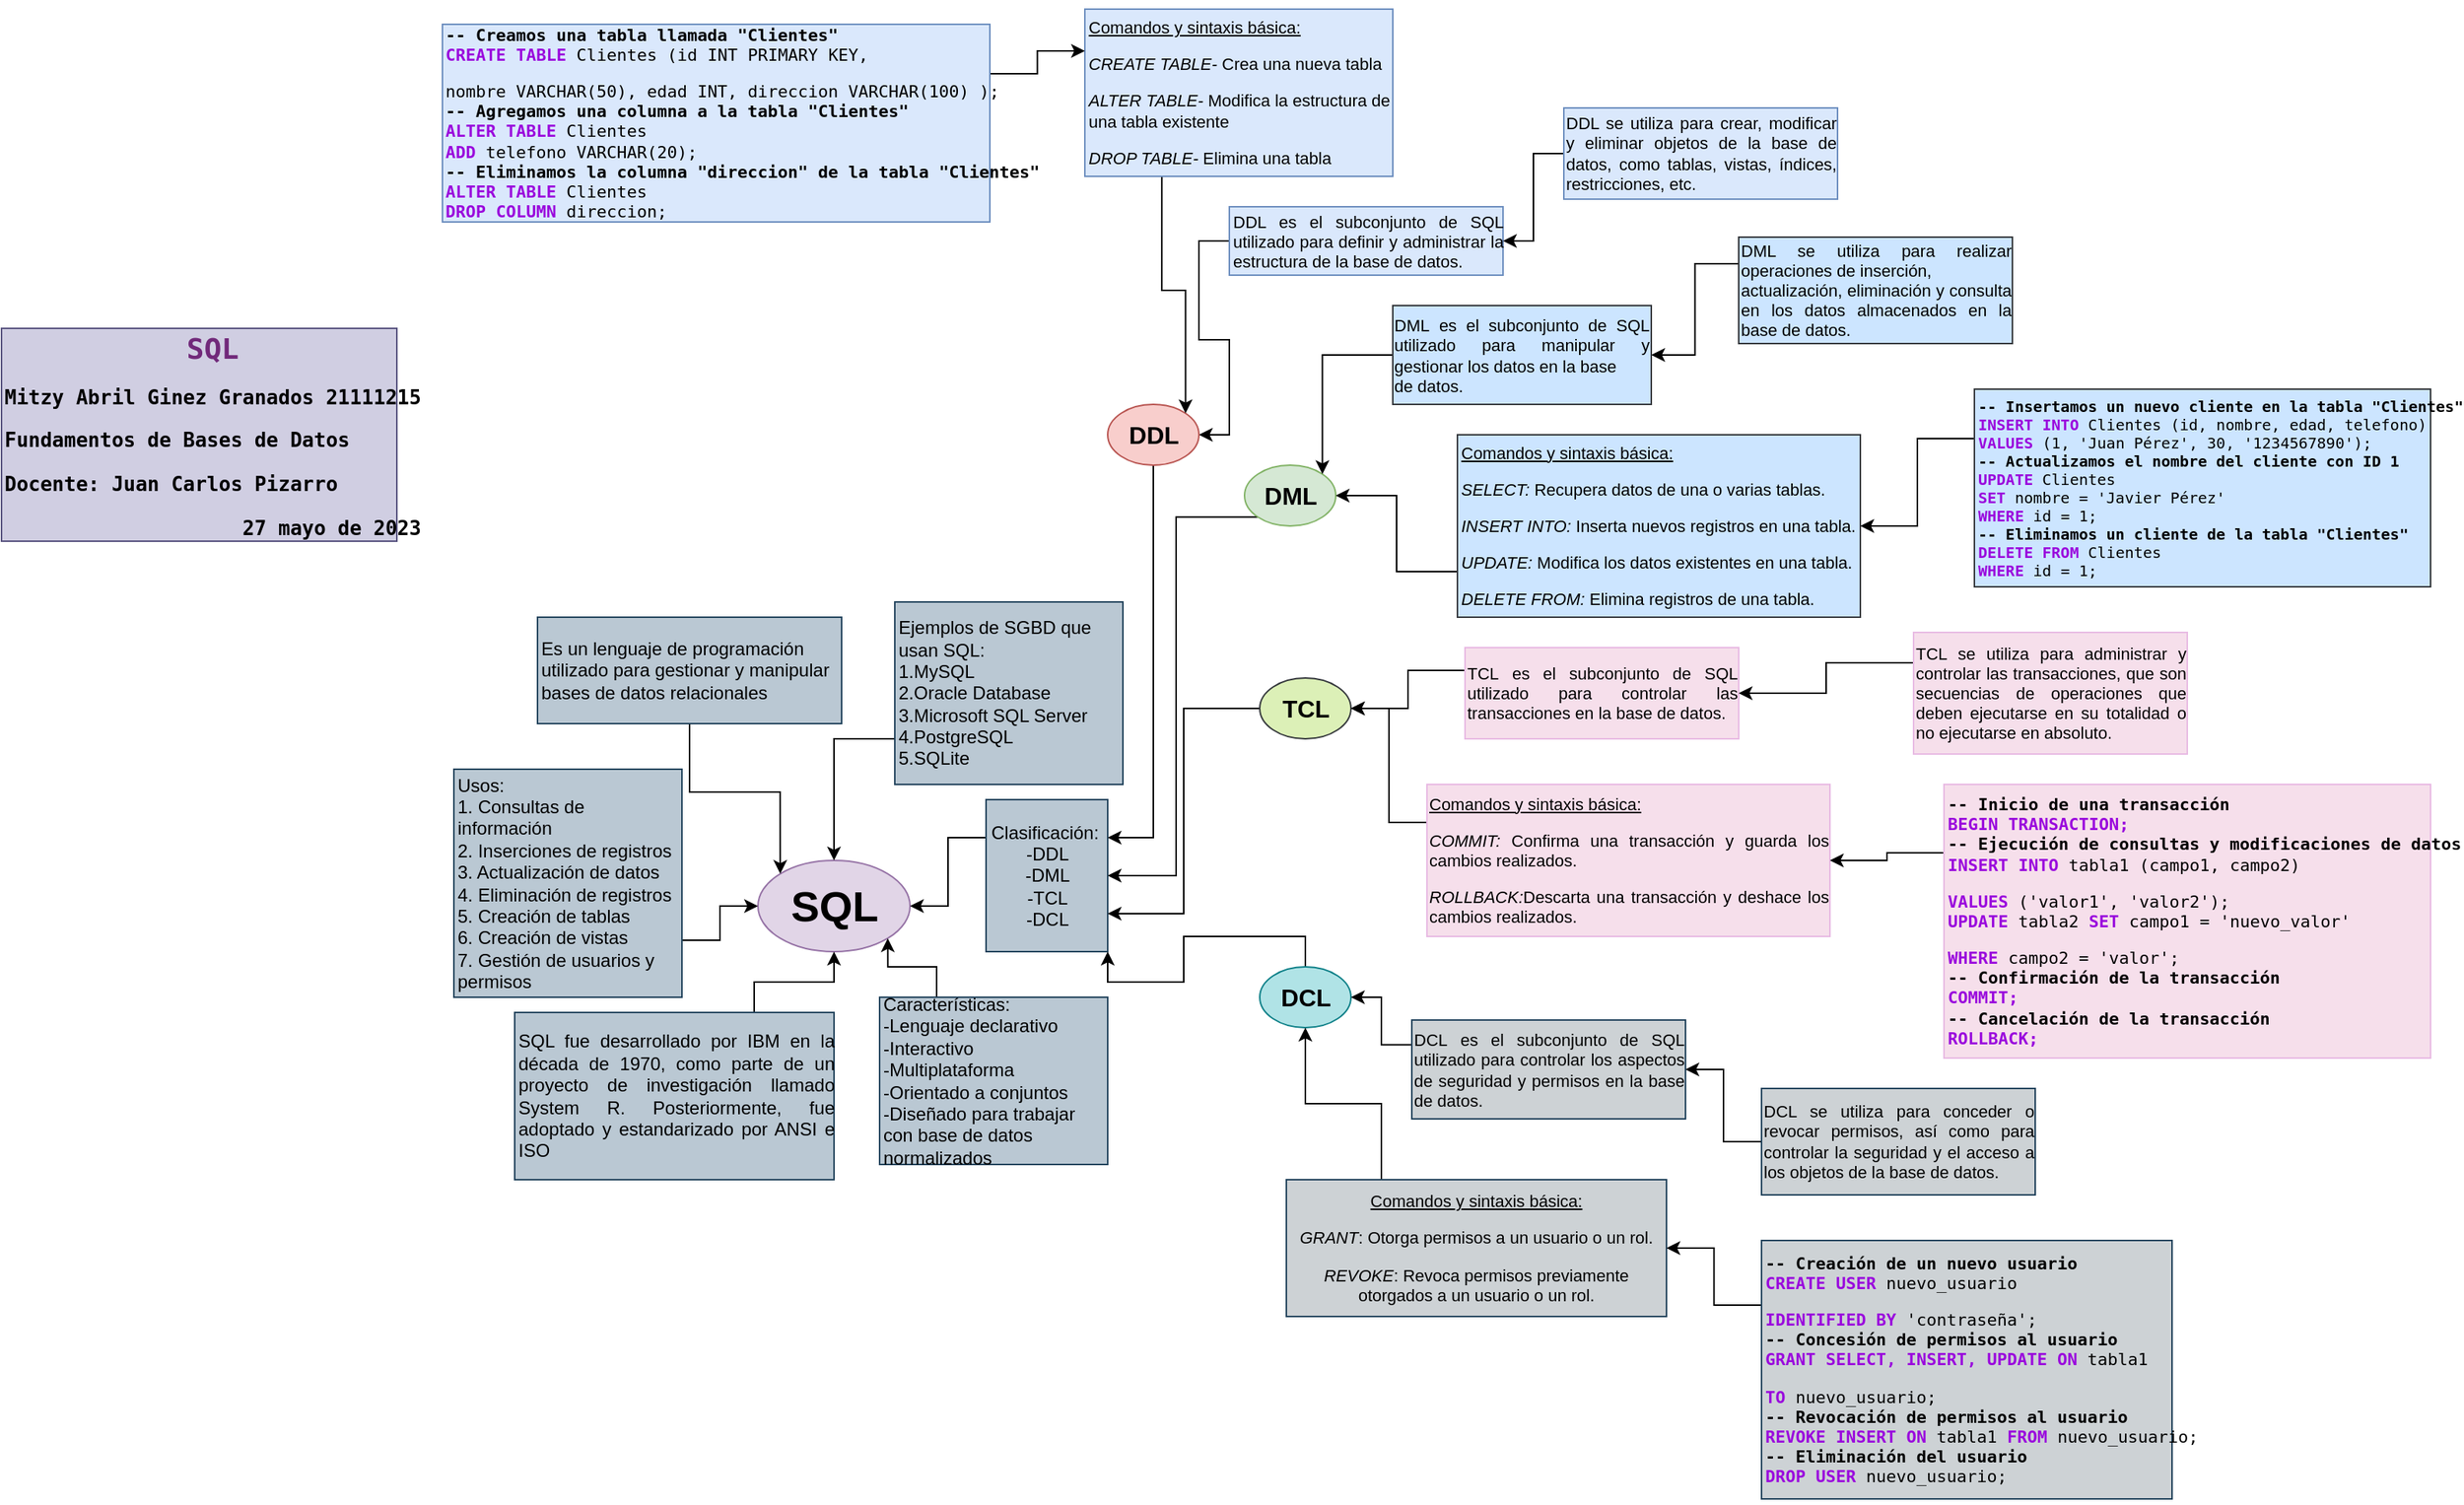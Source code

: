 <mxfile version="21.3.3" type="github">
  <diagram name="Página-1" id="E3nrdJWmG3Kb5b5u3Q0t">
    <mxGraphModel dx="1639" dy="892" grid="1" gridSize="10" guides="1" tooltips="1" connect="1" arrows="1" fold="1" page="1" pageScale="1" pageWidth="1920" pageHeight="1200" math="0" shadow="0">
      <root>
        <mxCell id="0" />
        <mxCell id="1" parent="0" />
        <mxCell id="5HQuOfy9uzw0ojz_F421-1" value="SQL" style="ellipse;whiteSpace=wrap;html=1;fontStyle=1;fontSize=28;fillColor=#e1d5e7;strokeColor=#9673a6;" parent="1" vertex="1">
          <mxGeometry x="527.5" y="750" width="100" height="60" as="geometry" />
        </mxCell>
        <mxCell id="dByg2tmHRFt6TUfzqxwh-21" style="edgeStyle=orthogonalEdgeStyle;rounded=0;orthogonalLoop=1;jettySize=auto;html=1;exitX=0.5;exitY=1;exitDx=0;exitDy=0;entryX=0;entryY=0;entryDx=0;entryDy=0;" edge="1" parent="1" source="5HQuOfy9uzw0ojz_F421-3" target="5HQuOfy9uzw0ojz_F421-1">
          <mxGeometry relative="1" as="geometry" />
        </mxCell>
        <mxCell id="5HQuOfy9uzw0ojz_F421-3" value="Es un lenguaje de programación utilizado para gestionar y manipular bases de datos relacionales" style="text;html=1;strokeColor=#23445d;fillColor=#bac8d3;align=left;verticalAlign=middle;whiteSpace=wrap;rounded=0;" parent="1" vertex="1">
          <mxGeometry x="382.5" y="590" width="200" height="70" as="geometry" />
        </mxCell>
        <mxCell id="dByg2tmHRFt6TUfzqxwh-19" style="edgeStyle=orthogonalEdgeStyle;rounded=0;orthogonalLoop=1;jettySize=auto;html=1;exitX=0.75;exitY=0;exitDx=0;exitDy=0;entryX=0.5;entryY=1;entryDx=0;entryDy=0;" edge="1" parent="1" source="5HQuOfy9uzw0ojz_F421-4" target="5HQuOfy9uzw0ojz_F421-1">
          <mxGeometry relative="1" as="geometry" />
        </mxCell>
        <mxCell id="5HQuOfy9uzw0ojz_F421-4" value="&lt;div style=&quot;text-align: justify;&quot;&gt;&lt;span style=&quot;background-color: initial;&quot;&gt;SQL &lt;/span&gt;&lt;span style=&quot;background-color: initial;&quot;&gt;fue desarrollado por IBM en la década de 1970, como parte de un proyecto de &lt;/span&gt;&lt;span style=&quot;background-color: initial;&quot;&gt;investigación llamado System R. Posteriormente, fue adoptado y estandarizado &lt;/span&gt;&lt;span style=&quot;background-color: initial;&quot;&gt;por ANSI e ISO&lt;/span&gt;&lt;/div&gt;" style="text;html=1;strokeColor=#23445d;fillColor=#bac8d3;align=left;verticalAlign=middle;whiteSpace=wrap;rounded=0;" parent="1" vertex="1">
          <mxGeometry x="367.5" y="850" width="210" height="110" as="geometry" />
        </mxCell>
        <mxCell id="dByg2tmHRFt6TUfzqxwh-18" style="edgeStyle=orthogonalEdgeStyle;rounded=0;orthogonalLoop=1;jettySize=auto;html=1;exitX=0.25;exitY=0;exitDx=0;exitDy=0;entryX=1;entryY=1;entryDx=0;entryDy=0;" edge="1" parent="1" source="5HQuOfy9uzw0ojz_F421-5" target="5HQuOfy9uzw0ojz_F421-1">
          <mxGeometry relative="1" as="geometry" />
        </mxCell>
        <mxCell id="5HQuOfy9uzw0ojz_F421-5" value="Características:&amp;nbsp;&lt;br&gt;-Lenguaje declarativo&lt;br&gt;-Interactivo&amp;nbsp;&lt;br&gt;-Multiplataforma&lt;br&gt;-Orientado a conjuntos&lt;br&gt;-Diseñado para trabajar con base de datos normalizados" style="text;html=1;strokeColor=#23445d;fillColor=#bac8d3;align=left;verticalAlign=middle;whiteSpace=wrap;rounded=0;" parent="1" vertex="1">
          <mxGeometry x="607.5" y="840" width="150" height="110" as="geometry" />
        </mxCell>
        <mxCell id="dByg2tmHRFt6TUfzqxwh-17" style="edgeStyle=orthogonalEdgeStyle;rounded=0;orthogonalLoop=1;jettySize=auto;html=1;exitX=0;exitY=0.25;exitDx=0;exitDy=0;" edge="1" parent="1" source="5HQuOfy9uzw0ojz_F421-6" target="5HQuOfy9uzw0ojz_F421-1">
          <mxGeometry relative="1" as="geometry" />
        </mxCell>
        <mxCell id="5HQuOfy9uzw0ojz_F421-6" value="Clasificación:&amp;nbsp;&lt;br&gt;-DDL&lt;br&gt;-DML&lt;br&gt;-TCL&lt;br&gt;-DCL" style="text;html=1;strokeColor=#23445d;fillColor=#bac8d3;align=center;verticalAlign=middle;whiteSpace=wrap;rounded=0;" parent="1" vertex="1">
          <mxGeometry x="677.5" y="710" width="80" height="100" as="geometry" />
        </mxCell>
        <mxCell id="dByg2tmHRFt6TUfzqxwh-20" style="edgeStyle=orthogonalEdgeStyle;rounded=0;orthogonalLoop=1;jettySize=auto;html=1;exitX=1;exitY=0.75;exitDx=0;exitDy=0;entryX=0;entryY=0.5;entryDx=0;entryDy=0;" edge="1" parent="1" source="5HQuOfy9uzw0ojz_F421-7" target="5HQuOfy9uzw0ojz_F421-1">
          <mxGeometry relative="1" as="geometry" />
        </mxCell>
        <mxCell id="5HQuOfy9uzw0ojz_F421-7" value="Usos:&lt;br&gt;1. Consultas de información&lt;br&gt;2. Inserciones de registros&lt;br&gt;3. Actualización de datos&lt;br&gt;4. Eliminación de registros&lt;br&gt;5. Creación de tablas&lt;br&gt;6. Creación de vistas&lt;br&gt;7. Gestión de usuarios y permisos" style="text;html=1;strokeColor=#23445d;fillColor=#bac8d3;align=left;verticalAlign=middle;whiteSpace=wrap;rounded=0;" parent="1" vertex="1">
          <mxGeometry x="327.5" y="690" width="150" height="150" as="geometry" />
        </mxCell>
        <mxCell id="dByg2tmHRFt6TUfzqxwh-16" style="edgeStyle=orthogonalEdgeStyle;rounded=0;orthogonalLoop=1;jettySize=auto;html=1;exitX=0;exitY=0.75;exitDx=0;exitDy=0;entryX=0.5;entryY=0;entryDx=0;entryDy=0;" edge="1" parent="1" source="5HQuOfy9uzw0ojz_F421-8" target="5HQuOfy9uzw0ojz_F421-1">
          <mxGeometry relative="1" as="geometry" />
        </mxCell>
        <mxCell id="5HQuOfy9uzw0ojz_F421-8" value="Ejemplos de SGBD que usan SQL:&lt;br&gt;1.MySQL&lt;br&gt;2.Oracle Database&lt;br&gt;3.Microsoft SQL Server&lt;br&gt;4.PostgreSQL&lt;br&gt;5.SQLite" style="text;html=1;strokeColor=#23445d;fillColor=#bac8d3;align=left;verticalAlign=middle;whiteSpace=wrap;rounded=0;" parent="1" vertex="1">
          <mxGeometry x="617.5" y="580" width="150" height="120" as="geometry" />
        </mxCell>
        <mxCell id="dByg2tmHRFt6TUfzqxwh-25" style="edgeStyle=orthogonalEdgeStyle;rounded=0;orthogonalLoop=1;jettySize=auto;html=1;exitX=0;exitY=0.5;exitDx=0;exitDy=0;entryX=1;entryY=0.5;entryDx=0;entryDy=0;" edge="1" parent="1" source="5HQuOfy9uzw0ojz_F421-9" target="5HQuOfy9uzw0ojz_F421-10">
          <mxGeometry relative="1" as="geometry" />
        </mxCell>
        <mxCell id="5HQuOfy9uzw0ojz_F421-9" value="&lt;div style=&quot;text-align: justify; font-size: 11px;&quot;&gt;&lt;span style=&quot;background-color: initial; font-size: 11px;&quot;&gt;DDL es el subconjunto de SQL utilizado para definir y&amp;nbsp;&lt;/span&gt;&lt;span style=&quot;background-color: initial; font-size: 11px;&quot;&gt;administrar la estructura de la base de datos.&lt;/span&gt;&lt;/div&gt;" style="text;html=1;strokeColor=#6c8ebf;fillColor=#dae8fc;align=left;verticalAlign=middle;whiteSpace=wrap;rounded=0;fontSize=11;" parent="1" vertex="1">
          <mxGeometry x="837.5" y="320" width="180" height="45" as="geometry" />
        </mxCell>
        <mxCell id="dByg2tmHRFt6TUfzqxwh-22" style="edgeStyle=orthogonalEdgeStyle;rounded=0;orthogonalLoop=1;jettySize=auto;html=1;exitX=0.5;exitY=1;exitDx=0;exitDy=0;entryX=1;entryY=0.25;entryDx=0;entryDy=0;" edge="1" parent="1" source="5HQuOfy9uzw0ojz_F421-10" target="5HQuOfy9uzw0ojz_F421-6">
          <mxGeometry relative="1" as="geometry" />
        </mxCell>
        <mxCell id="5HQuOfy9uzw0ojz_F421-10" value="DDL" style="ellipse;whiteSpace=wrap;html=1;fontStyle=1;fontSize=16;fillColor=#f8cecc;strokeColor=#b85450;" parent="1" vertex="1">
          <mxGeometry x="757.5" y="450" width="60" height="40" as="geometry" />
        </mxCell>
        <mxCell id="dByg2tmHRFt6TUfzqxwh-38" style="edgeStyle=orthogonalEdgeStyle;rounded=0;orthogonalLoop=1;jettySize=auto;html=1;exitX=0;exitY=0.5;exitDx=0;exitDy=0;entryX=1;entryY=0.5;entryDx=0;entryDy=0;" edge="1" parent="1" source="5HQuOfy9uzw0ojz_F421-11" target="5HQuOfy9uzw0ojz_F421-9">
          <mxGeometry relative="1" as="geometry" />
        </mxCell>
        <mxCell id="5HQuOfy9uzw0ojz_F421-11" value="&lt;p class=&quot;MsoNormal&quot; style=&quot;font-size: 11px;&quot;&gt;&lt;/p&gt;&lt;div style=&quot;text-align: justify; font-size: 11px;&quot;&gt;&lt;span style=&quot;background-color: initial; font-size: 11px;&quot;&gt;DDL se utiliza para crear, modificar y eliminar objetos de&amp;nbsp;&lt;/span&gt;&lt;span style=&quot;background-color: initial;&quot;&gt;la base de datos, como tablas, vistas, índices, restricciones, etc.&lt;/span&gt;&lt;/div&gt;&lt;p style=&quot;font-size: 11px;&quot;&gt;&lt;/p&gt;" style="text;html=1;strokeColor=#6c8ebf;fillColor=#dae8fc;align=center;verticalAlign=middle;whiteSpace=wrap;rounded=0;fontSize=11;" parent="1" vertex="1">
          <mxGeometry x="1057.5" y="255" width="180" height="60" as="geometry" />
        </mxCell>
        <mxCell id="dByg2tmHRFt6TUfzqxwh-31" style="edgeStyle=orthogonalEdgeStyle;rounded=0;orthogonalLoop=1;jettySize=auto;html=1;exitX=0.25;exitY=1;exitDx=0;exitDy=0;entryX=1;entryY=0;entryDx=0;entryDy=0;" edge="1" parent="1" source="5HQuOfy9uzw0ojz_F421-12" target="5HQuOfy9uzw0ojz_F421-10">
          <mxGeometry relative="1" as="geometry" />
        </mxCell>
        <mxCell id="5HQuOfy9uzw0ojz_F421-12" value="&lt;p class=&quot;MsoNormal&quot; style=&quot;font-size: 11px;&quot;&gt;&lt;u&gt;Comandos y sintaxis básica:&lt;/u&gt;&lt;/p&gt;&lt;p class=&quot;MsoNormal&quot; style=&quot;font-size: 11px;&quot;&gt;&lt;i&gt;CREATE TABLE-&lt;/i&gt; Crea una nueva tabla&lt;/p&gt;&lt;p class=&quot;MsoNormal&quot; style=&quot;font-size: 11px;&quot;&gt;&lt;i&gt;ALTER TABLE-&lt;/i&gt; Modifica la estructura de una tabla existente&lt;/p&gt;&lt;p class=&quot;MsoNormal&quot; style=&quot;font-size: 11px;&quot;&gt;&lt;i&gt;DROP TABLE-&lt;/i&gt; Elimina una tabla&amp;nbsp;&lt;/p&gt;" style="text;html=1;align=left;verticalAlign=middle;whiteSpace=wrap;rounded=0;fillColor=#dae8fc;strokeColor=#6c8ebf;fontSize=11;" parent="1" vertex="1">
          <mxGeometry x="742.5" y="190" width="202.5" height="110" as="geometry" />
        </mxCell>
        <mxCell id="dByg2tmHRFt6TUfzqxwh-36" style="edgeStyle=orthogonalEdgeStyle;rounded=0;orthogonalLoop=1;jettySize=auto;html=1;exitX=1;exitY=0.25;exitDx=0;exitDy=0;entryX=0;entryY=0.25;entryDx=0;entryDy=0;" edge="1" parent="1" source="5HQuOfy9uzw0ojz_F421-15" target="5HQuOfy9uzw0ojz_F421-12">
          <mxGeometry relative="1" as="geometry" />
        </mxCell>
        <mxCell id="5HQuOfy9uzw0ojz_F421-15" value="&lt;pre style=&quot;font-size: 11px;&quot;&gt;&lt;b&gt;&lt;font style=&quot;font-size: 11px;&quot;&gt;-- Creamos una tabla llamada &quot;Clientes&quot;&amp;nbsp;&lt;br&gt;&lt;/font&gt;&lt;/b&gt;&lt;b style=&quot;background-color: initial;&quot;&gt;&lt;font color=&quot;#9a08dd&quot;&gt;CREATE TABLE&lt;/font&gt;&lt;/b&gt;&lt;span style=&quot;background-color: initial;&quot;&gt; Clientes (&lt;/span&gt;&lt;span style=&quot;background-color: initial;&quot;&gt;id INT PRIMARY&amp;nbsp;&lt;/span&gt;&lt;span style=&quot;background-color: initial;&quot;&gt;KEY,&lt;/span&gt;&lt;/pre&gt;&lt;pre style=&quot;font-size: 11px;&quot;&gt;&lt;span style=&quot;background-color: initial;&quot;&gt;nombre VARCHAR(50),&amp;nbsp;&lt;/span&gt;&lt;span style=&quot;background-color: initial;&quot;&gt;edad INT,&amp;nbsp;&lt;/span&gt;&lt;span style=&quot;background-color: initial;&quot;&gt;direccion&amp;nbsp;&lt;/span&gt;&lt;span style=&quot;background-color: initial;&quot;&gt;VARCHAR(100)&amp;nbsp;&lt;/span&gt;&lt;span style=&quot;background-color: initial;&quot;&gt;);&lt;br&gt;&lt;/span&gt;&lt;b&gt;&lt;font style=&quot;font-size: 11px;&quot;&gt;-- Agregamos una columna a la tabla &quot;Clientes&quot;&amp;nbsp;&lt;br&gt;&lt;/font&gt;&lt;/b&gt;&lt;b style=&quot;background-color: initial;&quot;&gt;&lt;font color=&quot;#9a08dd&quot;&gt;ALTER TABLE&lt;/font&gt;&lt;/b&gt;&lt;span style=&quot;background-color: initial;&quot;&gt; Clientes&amp;nbsp;&lt;br&gt;&lt;/span&gt;&lt;font style=&quot;background-color: initial;&quot; color=&quot;#9a08dd&quot;&gt;&lt;b&gt;ADD&lt;/b&gt;&lt;/font&gt;&lt;span style=&quot;background-color: initial;&quot;&gt; telefono VARCHAR(20);&lt;br&gt;&lt;/span&gt;&lt;b&gt;&lt;font style=&quot;font-size: 11px;&quot;&gt;-- Eliminamos la columna &quot;direccion&quot; de la tabla &quot;Clientes&quot;&amp;nbsp;&lt;br&gt;&lt;/font&gt;&lt;/b&gt;&lt;b style=&quot;background-color: initial;&quot;&gt;&lt;font color=&quot;#9a08dd&quot;&gt;ALTER TABLE&lt;/font&gt;&lt;/b&gt;&lt;span style=&quot;background-color: initial;&quot;&gt; Clientes&amp;nbsp;&lt;br&gt;&lt;/span&gt;&lt;b style=&quot;background-color: initial;&quot;&gt;&lt;font color=&quot;#9a08dd&quot;&gt;DROP COLUMN&lt;/font&gt;&lt;/b&gt;&lt;span style=&quot;background-color: initial;&quot;&gt; direccion;&lt;/span&gt;&lt;/pre&gt;" style="text;html=1;strokeColor=#6c8ebf;fillColor=#dae8fc;align=left;verticalAlign=middle;whiteSpace=wrap;rounded=0;" parent="1" vertex="1">
          <mxGeometry x="320" y="200" width="360" height="130" as="geometry" />
        </mxCell>
        <mxCell id="dByg2tmHRFt6TUfzqxwh-23" style="edgeStyle=orthogonalEdgeStyle;rounded=0;orthogonalLoop=1;jettySize=auto;html=1;exitX=0;exitY=1;exitDx=0;exitDy=0;entryX=1;entryY=0.5;entryDx=0;entryDy=0;" edge="1" parent="1" source="5HQuOfy9uzw0ojz_F421-16" target="5HQuOfy9uzw0ojz_F421-6">
          <mxGeometry relative="1" as="geometry" />
        </mxCell>
        <mxCell id="5HQuOfy9uzw0ojz_F421-16" value="DML" style="ellipse;whiteSpace=wrap;html=1;fontStyle=1;fontSize=16;fillColor=#d5e8d4;strokeColor=#82b366;" parent="1" vertex="1">
          <mxGeometry x="847.5" y="490" width="60" height="40" as="geometry" />
        </mxCell>
        <mxCell id="dByg2tmHRFt6TUfzqxwh-39" style="edgeStyle=orthogonalEdgeStyle;rounded=0;orthogonalLoop=1;jettySize=auto;html=1;exitX=0;exitY=0.5;exitDx=0;exitDy=0;entryX=1;entryY=0;entryDx=0;entryDy=0;" edge="1" parent="1" source="dByg2tmHRFt6TUfzqxwh-1" target="5HQuOfy9uzw0ojz_F421-16">
          <mxGeometry relative="1" as="geometry">
            <mxPoint x="937.5" y="620.0" as="targetPoint" />
          </mxGeometry>
        </mxCell>
        <mxCell id="dByg2tmHRFt6TUfzqxwh-1" value="&lt;p class=&quot;MsoNormal&quot; style=&quot;font-size: 11px;&quot;&gt;&lt;/p&gt;&lt;div style=&quot;text-align: justify; font-size: 11px;&quot;&gt;&lt;span style=&quot;background-color: initial; font-size: 11px;&quot;&gt;DML&amp;nbsp;&lt;/span&gt;&lt;span style=&quot;background-color: initial; font-size: 11px;&quot;&gt;es el subconjunto de SQL utilizado para manipular y gestionar los datos en la base&lt;/span&gt;&lt;/div&gt;&lt;div style=&quot;text-align: justify; font-size: 11px;&quot;&gt;&lt;span style=&quot;background-color: initial; font-size: 11px;&quot;&gt;de datos.&lt;/span&gt;&lt;/div&gt;&lt;p style=&quot;font-size: 11px;&quot;&gt;&lt;/p&gt;" style="text;html=1;strokeColor=#36393d;fillColor=#cce5ff;align=center;verticalAlign=middle;whiteSpace=wrap;rounded=0;fontSize=11;" vertex="1" parent="1">
          <mxGeometry x="945" y="385" width="170" height="65" as="geometry" />
        </mxCell>
        <mxCell id="dByg2tmHRFt6TUfzqxwh-35" style="edgeStyle=orthogonalEdgeStyle;rounded=0;orthogonalLoop=1;jettySize=auto;html=1;exitX=0;exitY=0.75;exitDx=0;exitDy=0;entryX=1;entryY=0.5;entryDx=0;entryDy=0;" edge="1" parent="1" source="dByg2tmHRFt6TUfzqxwh-2" target="5HQuOfy9uzw0ojz_F421-16">
          <mxGeometry relative="1" as="geometry" />
        </mxCell>
        <mxCell id="dByg2tmHRFt6TUfzqxwh-2" value="&lt;p class=&quot;MsoNormal&quot; style=&quot;font-size: 11px;&quot;&gt;&lt;u&gt;Comandos y sintaxis básica:&lt;/u&gt;&lt;/p&gt;&lt;p class=&quot;MsoNormal&quot; style=&quot;font-size: 11px;&quot;&gt;&lt;i&gt;SELECT:&lt;/i&gt; Recupera datos de una o varias tablas.&lt;br style=&quot;font-size: 11px;&quot;&gt;&lt;/p&gt;&lt;p class=&quot;MsoNormal&quot; style=&quot;font-size: 11px;&quot;&gt;&lt;i&gt;INSERT INTO:&lt;/i&gt; Inserta nuevos registros en una tabla.&lt;br style=&quot;font-size: 11px;&quot;&gt;&lt;/p&gt;&lt;p class=&quot;MsoNormal&quot; style=&quot;font-size: 11px;&quot;&gt;&lt;i&gt;UPDATE:&lt;/i&gt; Modifica los datos existentes en una tabla.&lt;/p&gt;&lt;p class=&quot;MsoNormal&quot; style=&quot;font-size: 11px;&quot;&gt;&lt;i&gt;DELETE FROM:&lt;/i&gt; Elimina registros de una tabla.&lt;/p&gt;" style="text;html=1;strokeColor=#36393d;fillColor=#cce5ff;align=left;verticalAlign=middle;whiteSpace=wrap;rounded=0;fontSize=11;" vertex="1" parent="1">
          <mxGeometry x="987.5" y="470" width="265" height="120" as="geometry" />
        </mxCell>
        <mxCell id="dByg2tmHRFt6TUfzqxwh-40" style="edgeStyle=orthogonalEdgeStyle;rounded=0;orthogonalLoop=1;jettySize=auto;html=1;exitX=0;exitY=0.25;exitDx=0;exitDy=0;entryX=1;entryY=0.5;entryDx=0;entryDy=0;" edge="1" parent="1" source="dByg2tmHRFt6TUfzqxwh-3" target="dByg2tmHRFt6TUfzqxwh-1">
          <mxGeometry relative="1" as="geometry" />
        </mxCell>
        <mxCell id="dByg2tmHRFt6TUfzqxwh-3" value="&lt;p class=&quot;MsoNormal&quot; style=&quot;font-size: 11px;&quot;&gt;&lt;/p&gt;&lt;div style=&quot;text-align: justify; font-size: 11px;&quot;&gt;&lt;span style=&quot;background-color: initial; font-size: 11px;&quot;&gt;DML se utiliza para realizar operaciones de inserción,&lt;/span&gt;&lt;/div&gt;&lt;div style=&quot;text-align: justify; font-size: 11px;&quot;&gt;&lt;span style=&quot;background-color: initial; font-size: 11px;&quot;&gt;actualización, eliminación y consulta en los datos almacenados en la base de&amp;nbsp;&lt;/span&gt;&lt;span style=&quot;background-color: initial;&quot;&gt;datos.&lt;/span&gt;&lt;/div&gt;&lt;p style=&quot;font-size: 11px;&quot;&gt;&lt;/p&gt;" style="text;html=1;strokeColor=#36393d;fillColor=#cce5ff;align=center;verticalAlign=middle;whiteSpace=wrap;rounded=0;fontSize=11;" vertex="1" parent="1">
          <mxGeometry x="1172.5" y="340" width="180" height="70" as="geometry" />
        </mxCell>
        <mxCell id="dByg2tmHRFt6TUfzqxwh-41" style="edgeStyle=orthogonalEdgeStyle;rounded=0;orthogonalLoop=1;jettySize=auto;html=1;exitX=0;exitY=0.25;exitDx=0;exitDy=0;entryX=1;entryY=0.5;entryDx=0;entryDy=0;" edge="1" parent="1" source="dByg2tmHRFt6TUfzqxwh-4" target="dByg2tmHRFt6TUfzqxwh-2">
          <mxGeometry relative="1" as="geometry" />
        </mxCell>
        <mxCell id="dByg2tmHRFt6TUfzqxwh-4" value="&lt;pre style=&quot;font-size: 10px;&quot;&gt;&lt;b style=&quot;font-size: 10px;&quot;&gt;-- Insertamos un nuevo cliente en la tabla &lt;/b&gt;&lt;b style=&quot;font-size: 10px;&quot;&gt;&quot;Clientes&quot;&lt;br style=&quot;font-size: 10px;&quot;&gt;&lt;font color=&quot;#9a08dd&quot; style=&quot;font-size: 10px;&quot;&gt;INSERT INTO&lt;/font&gt;&lt;/b&gt; Clientes (id, nombre, edad, telefono)&amp;nbsp;&lt;br style=&quot;font-size: 10px;&quot;&gt;&lt;span style=&quot;background-color: initial; font-size: 10px;&quot;&gt;&lt;b style=&quot;font-size: 10px;&quot;&gt;&lt;font color=&quot;#9a08dd&quot; style=&quot;font-size: 10px;&quot;&gt;VALUES &lt;/font&gt;&lt;/b&gt;(1, &#39;Juan Pérez&#39;, 30, &#39;1234567890&#39;);&lt;br style=&quot;font-size: 10px;&quot;&gt;&lt;/span&gt;&lt;b style=&quot;font-size: 10px;&quot;&gt;-- Actualizamos el nombre del cliente con ID 1&lt;br style=&quot;font-size: 10px;&quot;&gt;&lt;/b&gt;&lt;span style=&quot;background-color: initial; font-size: 10px;&quot;&gt;&lt;b style=&quot;font-size: 10px;&quot;&gt;&lt;font color=&quot;#9a08dd&quot; style=&quot;font-size: 10px;&quot;&gt;UPDATE&lt;/font&gt;&lt;/b&gt; Clientes&lt;br style=&quot;font-size: 10px;&quot;&gt;&lt;/span&gt;&lt;b style=&quot;font-size: 10px;&quot;&gt;&lt;font color=&quot;#9a08dd&quot; style=&quot;font-size: 10px;&quot;&gt;SET&lt;/font&gt;&lt;/b&gt; nombre = &#39;Javier Pérez&#39;&lt;br style=&quot;font-size: 10px;&quot;&gt;&lt;font color=&quot;#9a08dd&quot; style=&quot;font-size: 10px;&quot;&gt;&lt;b style=&quot;font-size: 10px;&quot;&gt;WHERE&lt;/b&gt;&lt;/font&gt; id = 1;&lt;span style=&quot;background-color: initial; font-size: 10px;&quot;&gt;&amp;nbsp;&lt;br style=&quot;font-size: 10px;&quot;&gt;&lt;/span&gt;&lt;b style=&quot;font-size: 10px;&quot;&gt;-- Eliminamos un cliente de la tabla &quot;Clientes&quot;&lt;br style=&quot;font-size: 10px;&quot;&gt;&lt;/b&gt;&lt;font color=&quot;#9a08dd&quot; style=&quot;font-size: 10px;&quot;&gt;&lt;b style=&quot;font-size: 10px;&quot;&gt;DELETE FROM&lt;/b&gt;&lt;/font&gt; Clientes&lt;br style=&quot;font-size: 10px;&quot;&gt;&lt;b style=&quot;font-size: 10px;&quot;&gt;&lt;font color=&quot;#9a08dd&quot; style=&quot;font-size: 10px;&quot;&gt;WHERE&lt;/font&gt;&lt;/b&gt; id = 1;&lt;/pre&gt;&lt;p class=&quot;MsoNormal&quot; style=&quot;font-size: 10px;&quot;&gt;&lt;/p&gt;" style="text;html=1;strokeColor=#36393d;fillColor=#cce5ff;align=left;verticalAlign=middle;whiteSpace=wrap;rounded=0;fontSize=10;" vertex="1" parent="1">
          <mxGeometry x="1327.5" y="440" width="300" height="130" as="geometry" />
        </mxCell>
        <mxCell id="dByg2tmHRFt6TUfzqxwh-42" style="edgeStyle=orthogonalEdgeStyle;rounded=0;orthogonalLoop=1;jettySize=auto;html=1;exitX=0;exitY=0.5;exitDx=0;exitDy=0;entryX=1;entryY=0.75;entryDx=0;entryDy=0;" edge="1" parent="1" source="dByg2tmHRFt6TUfzqxwh-5" target="5HQuOfy9uzw0ojz_F421-6">
          <mxGeometry relative="1" as="geometry" />
        </mxCell>
        <mxCell id="dByg2tmHRFt6TUfzqxwh-5" value="TCL" style="ellipse;whiteSpace=wrap;html=1;fontStyle=1;fontSize=16;fillColor=#dcf0b7;strokeColor=#36393d;" vertex="1" parent="1">
          <mxGeometry x="857.5" y="630" width="60" height="40" as="geometry" />
        </mxCell>
        <mxCell id="dByg2tmHRFt6TUfzqxwh-44" style="edgeStyle=orthogonalEdgeStyle;rounded=0;orthogonalLoop=1;jettySize=auto;html=1;exitX=0;exitY=0.25;exitDx=0;exitDy=0;entryX=1;entryY=0.5;entryDx=0;entryDy=0;" edge="1" parent="1" source="dByg2tmHRFt6TUfzqxwh-6" target="dByg2tmHRFt6TUfzqxwh-5">
          <mxGeometry relative="1" as="geometry" />
        </mxCell>
        <mxCell id="dByg2tmHRFt6TUfzqxwh-6" value="&lt;p class=&quot;MsoNormal&quot; style=&quot;font-size: 11px;&quot;&gt;&lt;/p&gt;&lt;div style=&quot;text-align: justify; font-size: 11px;&quot;&gt;&lt;span style=&quot;background-color: initial; font-size: 11px;&quot;&gt;TCL&amp;nbsp;&lt;/span&gt;&lt;span style=&quot;background-color: initial; font-size: 11px;&quot;&gt;es el subconjunto de SQL utilizado para controlar las transacciones en la base&amp;nbsp;&lt;/span&gt;&lt;span style=&quot;background-color: initial; font-size: 11px;&quot;&gt;de datos.&lt;/span&gt;&lt;/div&gt;&lt;p style=&quot;font-size: 11px;&quot;&gt;&lt;/p&gt;" style="text;html=1;strokeColor=#e8bae3;fillColor=#f6dfeb;align=center;verticalAlign=middle;whiteSpace=wrap;rounded=0;fontSize=11;" vertex="1" parent="1">
          <mxGeometry x="992.5" y="610" width="180" height="60" as="geometry" />
        </mxCell>
        <mxCell id="dByg2tmHRFt6TUfzqxwh-45" style="edgeStyle=orthogonalEdgeStyle;rounded=0;orthogonalLoop=1;jettySize=auto;html=1;exitX=0;exitY=0.25;exitDx=0;exitDy=0;entryX=1;entryY=0.5;entryDx=0;entryDy=0;" edge="1" parent="1" source="dByg2tmHRFt6TUfzqxwh-7" target="dByg2tmHRFt6TUfzqxwh-5">
          <mxGeometry relative="1" as="geometry" />
        </mxCell>
        <mxCell id="dByg2tmHRFt6TUfzqxwh-7" value="&lt;p style=&quot;text-align: justify; font-size: 11px;&quot; class=&quot;MsoNormal&quot;&gt;&lt;u style=&quot;font-size: 11px;&quot;&gt;Comandos y sintaxis básica:&lt;/u&gt;&lt;/p&gt;&lt;p style=&quot;text-align: justify; font-size: 11px;&quot; class=&quot;MsoNormal&quot;&gt;&lt;i style=&quot;font-size: 11px;&quot;&gt;COMMIT:&lt;/i&gt; Confirma una transacción y guarda los cambios realizados.&lt;br style=&quot;font-size: 11px;&quot;&gt;&lt;/p&gt;&lt;p style=&quot;text-align: justify; font-size: 11px;&quot; class=&quot;MsoNormal&quot;&gt;&lt;i style=&quot;font-size: 11px;&quot;&gt;ROLLBACK:&lt;/i&gt;Descarta una transacción y deshace los cambios realizados.&lt;/p&gt;" style="text;html=1;strokeColor=#e8bae3;fillColor=#f6dfeb;align=center;verticalAlign=middle;whiteSpace=wrap;rounded=0;fontSize=11;" vertex="1" parent="1">
          <mxGeometry x="967.5" y="700" width="265" height="100" as="geometry" />
        </mxCell>
        <mxCell id="dByg2tmHRFt6TUfzqxwh-46" style="edgeStyle=orthogonalEdgeStyle;rounded=0;orthogonalLoop=1;jettySize=auto;html=1;exitX=0;exitY=0.25;exitDx=0;exitDy=0;entryX=1;entryY=0.5;entryDx=0;entryDy=0;" edge="1" parent="1" source="dByg2tmHRFt6TUfzqxwh-8" target="dByg2tmHRFt6TUfzqxwh-6">
          <mxGeometry relative="1" as="geometry" />
        </mxCell>
        <mxCell id="dByg2tmHRFt6TUfzqxwh-8" value="&lt;p class=&quot;MsoNormal&quot; style=&quot;font-size: 11px;&quot;&gt;&lt;/p&gt;&lt;div style=&quot;text-align: justify; font-size: 11px;&quot;&gt;&lt;span style=&quot;background-color: initial; font-size: 11px;&quot;&gt;TCL se utiliza para administrar y controlar las transacciones,&amp;nbsp;&lt;/span&gt;&lt;span style=&quot;background-color: initial;&quot;&gt;que son secuencias de operaciones que deben ejecutarse en su totalidad o no&amp;nbsp;&lt;/span&gt;&lt;span style=&quot;background-color: initial;&quot;&gt;ejecutarse en absoluto.&lt;/span&gt;&lt;/div&gt;&lt;p style=&quot;font-size: 11px;&quot;&gt;&lt;/p&gt;" style="text;html=1;strokeColor=#e8bae3;fillColor=#f6dfeb;align=center;verticalAlign=middle;whiteSpace=wrap;rounded=0;fontSize=11;" vertex="1" parent="1">
          <mxGeometry x="1287.5" y="600" width="180" height="80" as="geometry" />
        </mxCell>
        <mxCell id="dByg2tmHRFt6TUfzqxwh-47" style="edgeStyle=orthogonalEdgeStyle;rounded=0;orthogonalLoop=1;jettySize=auto;html=1;exitX=0;exitY=0.25;exitDx=0;exitDy=0;entryX=1;entryY=0.5;entryDx=0;entryDy=0;" edge="1" parent="1" source="dByg2tmHRFt6TUfzqxwh-9" target="dByg2tmHRFt6TUfzqxwh-7">
          <mxGeometry relative="1" as="geometry" />
        </mxCell>
        <mxCell id="dByg2tmHRFt6TUfzqxwh-9" value="&lt;pre style=&quot;font-size: 11px;&quot;&gt;&lt;b&gt;-- Inicio de una transacción&lt;/b&gt;&lt;br style=&quot;font-size: 11px;&quot;&gt;&lt;b&gt;&lt;font color=&quot;#9a08dd&quot;&gt;BEGIN TRANSACTION;&lt;/font&gt;&lt;/b&gt;&lt;br style=&quot;font-size: 11px;&quot;&gt;&lt;b&gt;-- Ejecución de consultas y modificaciones de datos&lt;br style=&quot;font-size: 11px;&quot;&gt;&lt;font color=&quot;#9a08dd&quot;&gt;INSERT INTO&lt;/font&gt;&lt;/b&gt; tabla1 (campo1, campo2) &lt;/pre&gt;&lt;pre style=&quot;font-size: 11px;&quot;&gt;&lt;b&gt;&lt;font color=&quot;#9a08dd&quot;&gt;VALUES &lt;/font&gt;&lt;/b&gt;(&#39;valor1&#39;, &#39;valor2&#39;);&lt;br style=&quot;font-size: 11px;&quot;&gt;&lt;b&gt;&lt;font color=&quot;#9a08dd&quot;&gt;UPDATE&lt;/font&gt;&lt;/b&gt; tabla2 &lt;b&gt;&lt;font color=&quot;#9a08dd&quot;&gt;SET &lt;/font&gt;&lt;/b&gt;campo1 = &#39;nuevo_valor&#39; &lt;/pre&gt;&lt;pre style=&quot;font-size: 11px;&quot;&gt;&lt;b&gt;&lt;font color=&quot;#9a08dd&quot;&gt;WHERE &lt;/font&gt;&lt;/b&gt;campo2 = &#39;valor&#39;;&lt;br style=&quot;font-size: 11px;&quot;&gt;&lt;b&gt;-- Confirmación de la transacción&lt;br style=&quot;font-size: 11px;&quot;&gt;&lt;font color=&quot;#9a08dd&quot;&gt;COMMIT;&lt;br style=&quot;font-size: 11px;&quot;&gt;&lt;/font&gt;-- Cancelación de la transacción&lt;br style=&quot;font-size: 11px;&quot;&gt;&lt;font color=&quot;#9a08dd&quot;&gt;ROLLBACK;&lt;/font&gt;&lt;/b&gt;&lt;/pre&gt;&lt;p class=&quot;MsoNormal&quot; style=&quot;font-size: 11px;&quot;&gt;&lt;/p&gt;" style="text;html=1;strokeColor=#e8bae3;fillColor=#f6dfeb;align=left;verticalAlign=middle;whiteSpace=wrap;rounded=0;fontSize=11;" vertex="1" parent="1">
          <mxGeometry x="1307.5" y="700" width="320" height="180" as="geometry" />
        </mxCell>
        <mxCell id="dByg2tmHRFt6TUfzqxwh-49" style="edgeStyle=orthogonalEdgeStyle;rounded=0;orthogonalLoop=1;jettySize=auto;html=1;exitX=0.5;exitY=0;exitDx=0;exitDy=0;entryX=1;entryY=1;entryDx=0;entryDy=0;" edge="1" parent="1" source="dByg2tmHRFt6TUfzqxwh-10" target="5HQuOfy9uzw0ojz_F421-6">
          <mxGeometry relative="1" as="geometry" />
        </mxCell>
        <mxCell id="dByg2tmHRFt6TUfzqxwh-10" value="DCL" style="ellipse;whiteSpace=wrap;html=1;fontStyle=1;fontSize=16;fillColor=#b0e3e6;strokeColor=#0e8088;" vertex="1" parent="1">
          <mxGeometry x="857.5" y="820" width="60" height="40" as="geometry" />
        </mxCell>
        <mxCell id="dByg2tmHRFt6TUfzqxwh-50" style="edgeStyle=orthogonalEdgeStyle;rounded=0;orthogonalLoop=1;jettySize=auto;html=1;exitX=0;exitY=0.25;exitDx=0;exitDy=0;entryX=1;entryY=0.5;entryDx=0;entryDy=0;" edge="1" parent="1" source="dByg2tmHRFt6TUfzqxwh-11" target="dByg2tmHRFt6TUfzqxwh-10">
          <mxGeometry relative="1" as="geometry" />
        </mxCell>
        <mxCell id="dByg2tmHRFt6TUfzqxwh-11" value="&lt;p class=&quot;MsoNormal&quot; style=&quot;font-size: 11px;&quot;&gt;&lt;/p&gt;&lt;div style=&quot;text-align: justify; font-size: 11px;&quot;&gt;&lt;span style=&quot;background-color: initial; font-size: 11px;&quot;&gt;DCL&amp;nbsp;&lt;/span&gt;&lt;span style=&quot;background-color: initial; font-size: 11px;&quot;&gt;es el subconjunto de SQL utilizado para controlar los aspectos de seguridad y&amp;nbsp;&lt;/span&gt;&lt;span style=&quot;background-color: initial; font-size: 11px;&quot;&gt;permisos en la base de datos.&lt;/span&gt;&lt;/div&gt;&lt;p style=&quot;font-size: 11px;&quot;&gt;&lt;/p&gt;" style="text;html=1;strokeColor=#23445d;fillColor=#cdd2d5;align=center;verticalAlign=middle;whiteSpace=wrap;rounded=0;fontSize=11;" vertex="1" parent="1">
          <mxGeometry x="957.5" y="855" width="180" height="65" as="geometry" />
        </mxCell>
        <mxCell id="dByg2tmHRFt6TUfzqxwh-51" style="edgeStyle=orthogonalEdgeStyle;rounded=0;orthogonalLoop=1;jettySize=auto;html=1;exitX=0.25;exitY=0;exitDx=0;exitDy=0;entryX=0.5;entryY=1;entryDx=0;entryDy=0;" edge="1" parent="1" source="dByg2tmHRFt6TUfzqxwh-12" target="dByg2tmHRFt6TUfzqxwh-10">
          <mxGeometry relative="1" as="geometry" />
        </mxCell>
        <mxCell id="dByg2tmHRFt6TUfzqxwh-12" value="&lt;p class=&quot;MsoNormal&quot; style=&quot;font-size: 11px;&quot;&gt;&lt;u style=&quot;font-size: 11px;&quot;&gt;Comandos y sintaxis básica:&lt;/u&gt;&lt;/p&gt;&lt;p class=&quot;MsoNormal&quot; style=&quot;font-size: 11px;&quot;&gt;&lt;/p&gt;&lt;i&gt;GRANT&lt;/i&gt;: Otorga permisos a un usuario o un rol.&lt;p class=&quot;MsoNormal&quot; style=&quot;font-size: 11px;&quot;&gt;&lt;i&gt;REVOKE&lt;/i&gt;: Revoca permisos previamente otorgados a un usuario o un rol.&lt;/p&gt;" style="text;html=1;strokeColor=#23445d;fillColor=#cdd2d5;align=center;verticalAlign=middle;whiteSpace=wrap;rounded=0;fontSize=11;" vertex="1" parent="1">
          <mxGeometry x="875" y="960" width="250" height="90" as="geometry" />
        </mxCell>
        <mxCell id="dByg2tmHRFt6TUfzqxwh-52" style="edgeStyle=orthogonalEdgeStyle;rounded=0;orthogonalLoop=1;jettySize=auto;html=1;exitX=0;exitY=0.5;exitDx=0;exitDy=0;entryX=1;entryY=0.5;entryDx=0;entryDy=0;" edge="1" parent="1" source="dByg2tmHRFt6TUfzqxwh-13" target="dByg2tmHRFt6TUfzqxwh-11">
          <mxGeometry relative="1" as="geometry" />
        </mxCell>
        <mxCell id="dByg2tmHRFt6TUfzqxwh-13" value="&lt;p class=&quot;MsoNormal&quot; style=&quot;font-size: 11px;&quot;&gt;&lt;/p&gt;&lt;div style=&quot;text-align: justify; font-size: 11px;&quot;&gt;&lt;span style=&quot;background-color: initial; font-size: 11px;&quot;&gt;DCL se utiliza para conceder o revocar permisos, así como&amp;nbsp;&lt;/span&gt;&lt;span style=&quot;background-color: initial; font-size: 11px;&quot;&gt;para controlar la seguridad y el acceso a los objetos de la base de datos.&lt;/span&gt;&lt;/div&gt;&lt;p style=&quot;font-size: 11px;&quot;&gt;&lt;/p&gt;" style="text;html=1;strokeColor=#23445d;fillColor=#cdd2d5;align=center;verticalAlign=middle;whiteSpace=wrap;rounded=0;fontSize=11;" vertex="1" parent="1">
          <mxGeometry x="1187.5" y="900" width="180" height="70" as="geometry" />
        </mxCell>
        <mxCell id="dByg2tmHRFt6TUfzqxwh-53" style="edgeStyle=orthogonalEdgeStyle;rounded=0;orthogonalLoop=1;jettySize=auto;html=1;exitX=0;exitY=0.25;exitDx=0;exitDy=0;entryX=1;entryY=0.5;entryDx=0;entryDy=0;" edge="1" parent="1" source="dByg2tmHRFt6TUfzqxwh-14" target="dByg2tmHRFt6TUfzqxwh-12">
          <mxGeometry relative="1" as="geometry" />
        </mxCell>
        <mxCell id="dByg2tmHRFt6TUfzqxwh-14" value="&lt;pre style=&quot;border-color: var(--border-color); font-size: 11px;&quot;&gt;&lt;b&gt;-- Creación de un nuevo usuario&lt;br&gt;&lt;font color=&quot;#9a08dd&quot;&gt;CREATE USER&lt;/font&gt;&lt;/b&gt; nuevo_usuario &lt;/pre&gt;&lt;pre style=&quot;border-color: var(--border-color); font-size: 11px;&quot;&gt;&lt;b&gt;&lt;font color=&quot;#9a08dd&quot;&gt;IDENTIFIED BY&lt;/font&gt;&lt;/b&gt; &#39;contraseña&#39;;&lt;br&gt;&lt;b&gt;-- Concesión de permisos al usuario&lt;br&gt;&lt;font color=&quot;#9a08dd&quot;&gt;GRANT SELECT, INSERT, UPDATE ON&lt;/font&gt;&lt;/b&gt; tabla1 &lt;/pre&gt;&lt;pre style=&quot;border-color: var(--border-color); font-size: 11px;&quot;&gt;&lt;b&gt;&lt;font color=&quot;#9a08dd&quot;&gt;TO &lt;/font&gt;&lt;/b&gt;nuevo_usuario;&lt;br&gt;&lt;b&gt;-- Revocación de permisos al usuario&lt;br&gt;&lt;font color=&quot;#9a08dd&quot;&gt;REVOKE INSERT ON&lt;/font&gt;&lt;/b&gt; tabla1 &lt;b&gt;&lt;font color=&quot;#9a08dd&quot;&gt;FROM &lt;/font&gt;&lt;/b&gt;nuevo_usuario;&lt;br&gt;&lt;b&gt;-- Eliminación del usuario&lt;br&gt;&lt;font color=&quot;#9a08dd&quot;&gt;DROP USER&lt;/font&gt;&lt;/b&gt; nuevo_usuario;&lt;/pre&gt;&lt;p class=&quot;MsoNormal&quot;&gt;&lt;/p&gt;" style="text;html=1;strokeColor=#23445d;fillColor=#cdd2d5;align=left;verticalAlign=middle;whiteSpace=wrap;rounded=0;fontSize=11;" vertex="1" parent="1">
          <mxGeometry x="1187.5" y="1000" width="270" height="170" as="geometry" />
        </mxCell>
        <mxCell id="dByg2tmHRFt6TUfzqxwh-54" value="&lt;pre style=&quot;text-align: center;&quot;&gt;&lt;b style=&quot;&quot;&gt;&lt;font color=&quot;#71297a&quot; style=&quot;font-size: 19px;&quot;&gt;SQL&lt;/font&gt;&lt;/b&gt;&lt;/pre&gt;&lt;pre style=&quot;font-size: 13px;&quot;&gt;&lt;b style=&quot;font-size: 13px;&quot;&gt;Mitzy Abril Ginez Granados 21111215&lt;/b&gt;&lt;/pre&gt;&lt;pre style=&quot;font-size: 13px;&quot;&gt;&lt;b style=&quot;font-size: 13px;&quot;&gt;Fundamentos de Bases de Datos&lt;/b&gt;&lt;/pre&gt;&lt;pre style=&quot;font-size: 13px;&quot;&gt;&lt;b style=&quot;font-size: 13px;&quot;&gt;Docente: Juan Carlos Pizarro&lt;/b&gt;&lt;/pre&gt;&lt;pre style=&quot;text-align: right; font-size: 13px;&quot;&gt;&lt;b style=&quot;font-size: 13px;&quot;&gt;27 mayo de 2023&lt;/b&gt;&lt;/pre&gt;" style="text;html=1;strokeColor=#56517e;fillColor=#d0cee2;align=left;verticalAlign=middle;whiteSpace=wrap;rounded=0;fontSize=13;" vertex="1" parent="1">
          <mxGeometry x="30" y="400" width="260" height="140" as="geometry" />
        </mxCell>
      </root>
    </mxGraphModel>
  </diagram>
</mxfile>
